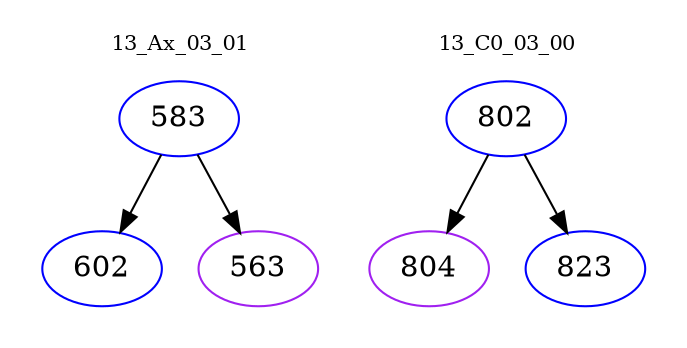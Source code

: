 digraph{
subgraph cluster_0 {
color = white
label = "13_Ax_03_01";
fontsize=10;
T0_583 [label="583", color="blue"]
T0_583 -> T0_602 [color="black"]
T0_602 [label="602", color="blue"]
T0_583 -> T0_563 [color="black"]
T0_563 [label="563", color="purple"]
}
subgraph cluster_1 {
color = white
label = "13_C0_03_00";
fontsize=10;
T1_802 [label="802", color="blue"]
T1_802 -> T1_804 [color="black"]
T1_804 [label="804", color="purple"]
T1_802 -> T1_823 [color="black"]
T1_823 [label="823", color="blue"]
}
}
